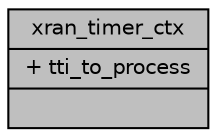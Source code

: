 digraph "xran_timer_ctx"
{
 // LATEX_PDF_SIZE
  edge [fontname="Helvetica",fontsize="10",labelfontname="Helvetica",labelfontsize="10"];
  node [fontname="Helvetica",fontsize="10",shape=record];
  Node1 [label="{xran_timer_ctx\n|+ tti_to_process\l|}",height=0.2,width=0.4,color="black", fillcolor="grey75", style="filled", fontcolor="black",tooltip=" "];
}
